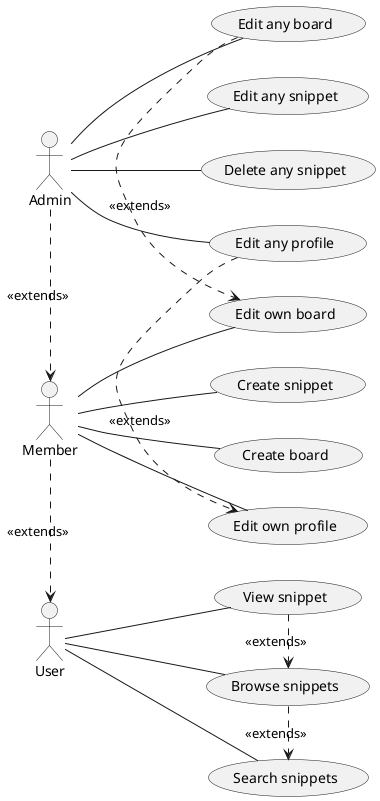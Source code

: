 @startuml

left to right direction

actor User
actor Member
actor Admin

Admin .> Member : << extends >>
Member .> User : << extends >>

Admin -- (Edit any snippet)
Admin -- (Delete any snippet)
Admin -- (Edit any profile)
Admin -- (Edit any board)

Member -- (Edit own board)
Member -- (Edit own profile)
Member -- (Create snippet)
Member -- (Create board)

User -- (View snippet)
User -- (Search snippets)
User -- (Browse snippets)

'(Edit any board) ..> (Edit own board) : << extends >>
'(Edit any profile) ..> (Edit own profile) : << extends >>
'(View snippet) ..> (Browse snippets) : << extends >>
'(Browse snippets) ..> (Search for snippets) : << extends >>

(Edit any profile) .right.> (Edit own profile) : << extends >>
(Edit any board) .right.> (Edit own board) : << extends >>
(View snippet) .right.> (Browse snippets) : << extends >>
(Browse snippets) .right.> (Search snippets) : << extends >>

@enduml


'User -- (Register)

'Member -- (Create snippet)
'Member - (View snippet)
'Member - (Search for snippets)
'Member -- (Browse snippets)
'Member -- (Create board)
'Member -- (Edit own board)
'Member -- (Edit own profile)


'Admin -- (Edit snippet)
'Admin -- (Delete snippet)
'Admin -- (Edit any board)
'Admin -- (Edit any profile)

